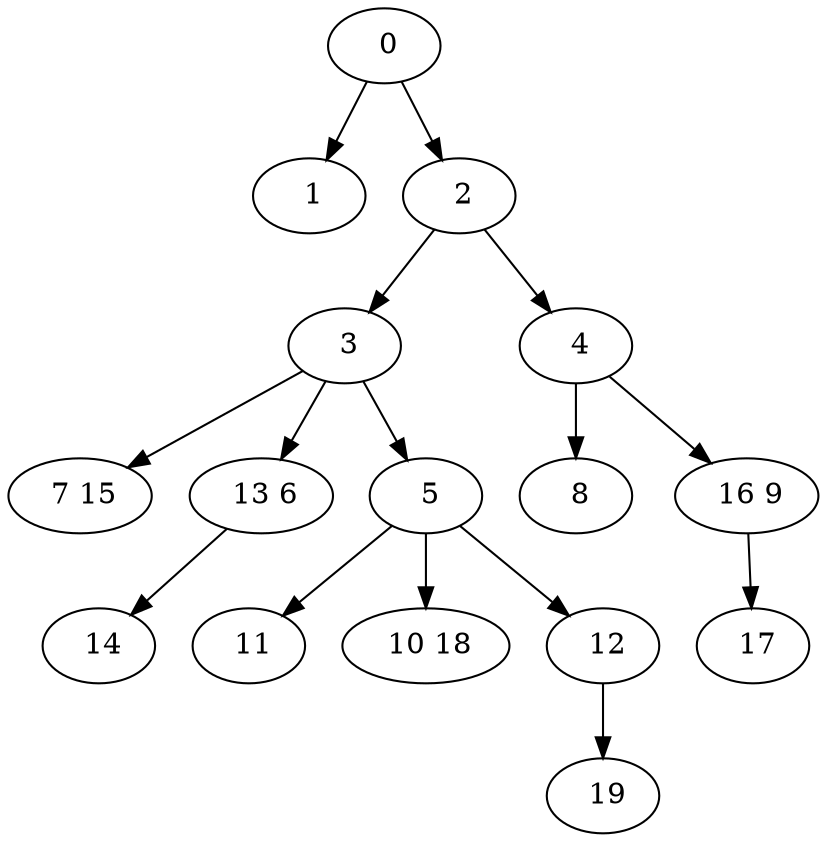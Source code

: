 digraph mytree {
" 0" -> " 1";
" 0" -> " 2";
" 1";
" 2" -> " 3";
" 2" -> " 4";
" 3" -> " 7 15";
" 3" -> " 13 6";
" 3" -> " 5";
" 4" -> " 8";
" 4" -> " 16 9";
" 7 15";
" 13 6" -> " 14";
" 11";
" 5" -> " 11";
" 5" -> " 10 18";
" 5" -> " 12";
" 8";
" 16 9" -> " 17";
" 10 18";
" 12" -> " 19";
" 19";
" 17";
" 14";
}
